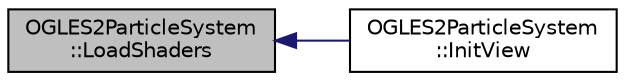 digraph "OGLES2ParticleSystem::LoadShaders"
{
  edge [fontname="Helvetica",fontsize="10",labelfontname="Helvetica",labelfontsize="10"];
  node [fontname="Helvetica",fontsize="10",shape=record];
  rankdir="LR";
  Node1 [label="OGLES2ParticleSystem\l::LoadShaders",height=0.2,width=0.4,color="black", fillcolor="grey75", style="filled", fontcolor="black"];
  Node1 -> Node2 [dir="back",color="midnightblue",fontsize="10",style="solid"];
  Node2 [label="OGLES2ParticleSystem\l::InitView",height=0.2,width=0.4,color="black", fillcolor="white", style="filled",URL="$class_o_g_l_e_s2_particle_system.html#aba60f37efa6e8e57ac7aabb42f48d8d2"];
}
